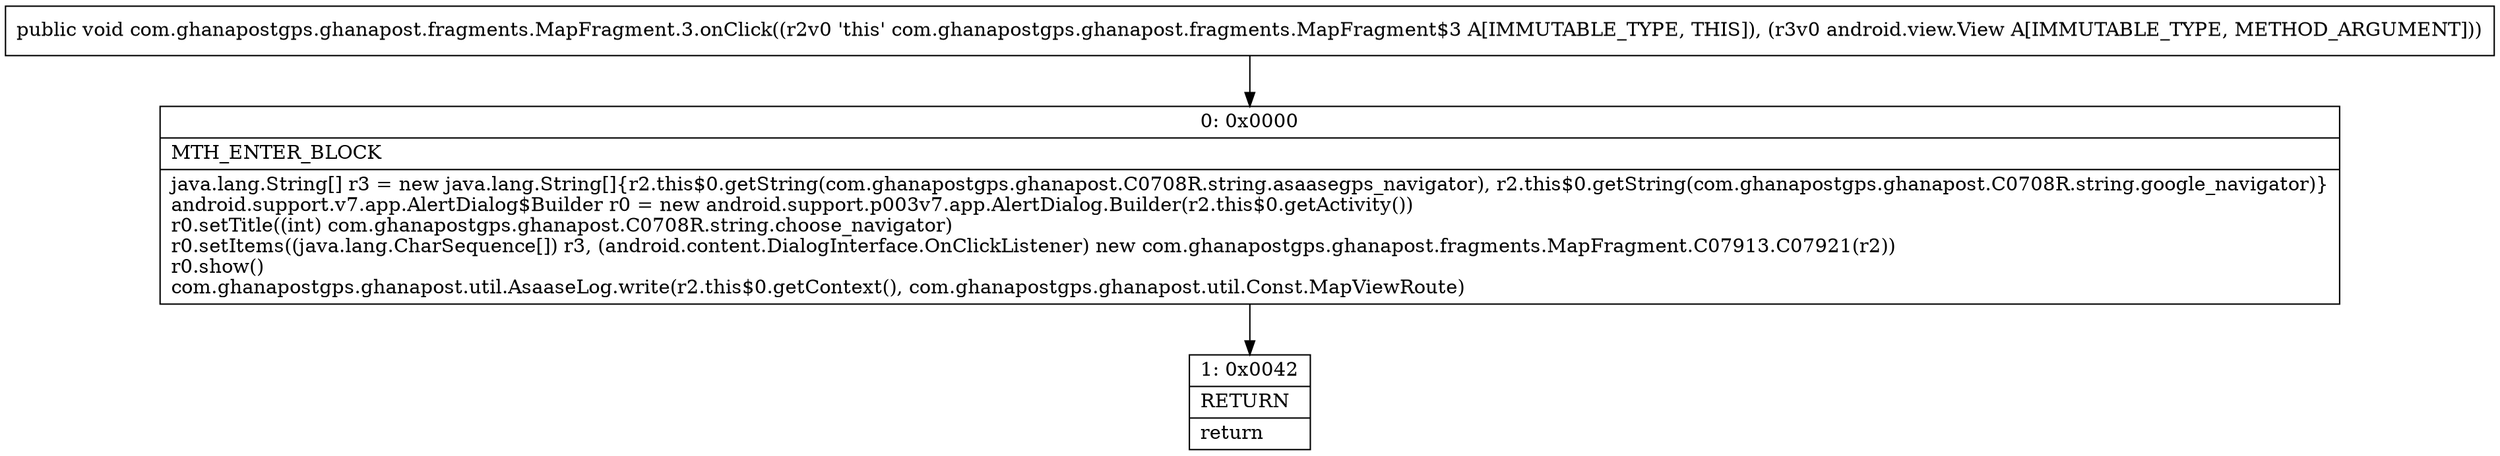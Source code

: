 digraph "CFG forcom.ghanapostgps.ghanapost.fragments.MapFragment.3.onClick(Landroid\/view\/View;)V" {
Node_0 [shape=record,label="{0\:\ 0x0000|MTH_ENTER_BLOCK\l|java.lang.String[] r3 = new java.lang.String[]\{r2.this$0.getString(com.ghanapostgps.ghanapost.C0708R.string.asaasegps_navigator), r2.this$0.getString(com.ghanapostgps.ghanapost.C0708R.string.google_navigator)\}\landroid.support.v7.app.AlertDialog$Builder r0 = new android.support.p003v7.app.AlertDialog.Builder(r2.this$0.getActivity())\lr0.setTitle((int) com.ghanapostgps.ghanapost.C0708R.string.choose_navigator)\lr0.setItems((java.lang.CharSequence[]) r3, (android.content.DialogInterface.OnClickListener) new com.ghanapostgps.ghanapost.fragments.MapFragment.C07913.C07921(r2))\lr0.show()\lcom.ghanapostgps.ghanapost.util.AsaaseLog.write(r2.this$0.getContext(), com.ghanapostgps.ghanapost.util.Const.MapViewRoute)\l}"];
Node_1 [shape=record,label="{1\:\ 0x0042|RETURN\l|return\l}"];
MethodNode[shape=record,label="{public void com.ghanapostgps.ghanapost.fragments.MapFragment.3.onClick((r2v0 'this' com.ghanapostgps.ghanapost.fragments.MapFragment$3 A[IMMUTABLE_TYPE, THIS]), (r3v0 android.view.View A[IMMUTABLE_TYPE, METHOD_ARGUMENT])) }"];
MethodNode -> Node_0;
Node_0 -> Node_1;
}

